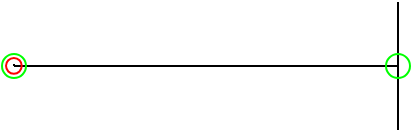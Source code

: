 <mxfile compressed="false" version="20.3.0" type="device">
  <diagram name="ND0031" id="QLoX_-TeRVzmtCT1B0h9">
    <mxGraphModel dx="189" dy="113" grid="1" gridSize="2" guides="1" tooltips="1" connect="1" arrows="1" fold="1" page="1" pageScale="1" pageWidth="1169" pageHeight="827" math="0" shadow="0">
      <root>
        <mxCell id="gaW19up7ZJIIjGlyos_E-0" />
        <object label="Symbol" Width="12" Height="4" UoM="mm" id="gaW19up7ZJIIjGlyos_E-124">
          <mxCell style="" parent="gaW19up7ZJIIjGlyos_E-0" />
        </object>
        <mxCell id="gaW19up7ZJIIjGlyos_E-126" value="" style="endArrow=none;html=1;rounded=0;" parent="gaW19up7ZJIIjGlyos_E-124" edge="1">
          <mxGeometry width="50" height="50" relative="1" as="geometry">
            <mxPoint x="448" y="224" as="sourcePoint" />
            <mxPoint x="448" y="160" as="targetPoint" />
          </mxGeometry>
        </mxCell>
        <mxCell id="fOm7b_rWqb0DYR7UxOsR-0" value="" style="endArrow=none;html=1;rounded=0;" parent="gaW19up7ZJIIjGlyos_E-124" edge="1">
          <mxGeometry width="50" height="50" relative="1" as="geometry">
            <mxPoint x="448" y="192" as="sourcePoint" />
            <mxPoint x="256" y="192" as="targetPoint" />
          </mxGeometry>
        </mxCell>
        <mxCell id="gaW19up7ZJIIjGlyos_E-128" value="Connection" style="" parent="gaW19up7ZJIIjGlyos_E-0" />
        <mxCell id="gaW19up7ZJIIjGlyos_E-129" value="" style="endArrow=none;html=1;rounded=0;startArrow=none;" parent="gaW19up7ZJIIjGlyos_E-128" source="gaW19up7ZJIIjGlyos_E-130" edge="1">
          <mxGeometry width="50" height="50" relative="1" as="geometry">
            <mxPoint x="400" y="191" as="sourcePoint" />
            <mxPoint x="256" y="191.0" as="targetPoint" />
          </mxGeometry>
        </mxCell>
        <object label="Connection" PipingConnector="Y" LabelConnector="N" SignalConnector="N" Direction="180" AuxiliaryConnector="N" id="gaW19up7ZJIIjGlyos_E-130">
          <mxCell style="vsdxID=1407;fillColor=none;gradientColor=none;shape=stencil(rVFbDsIgEDwNnyQU4glqvcfGblsilmZBS28vZGMsxg9j/JvZmX1kR5g2TLCg0CpE8hdcbR8nYY5CaztPSDZmJEwnTDt4wpH8be6ZL1CcBV39vUxI3KdKh1YbswPTEzuBzlmiVGmKau9zUKM+jlJJQrJBko8QrZ+rrQ5oRJnXyMHBWElhRVx25ebnw/5zVvPFWRm83jxY5zilvf4eSy5xpKZ7AA==);strokeColor=#00FF00;strokeWidth=1;points=[[0.5,0.5,0,0,0]];labelBackgroundColor=none;rounded=0;html=1;whiteSpace=wrap;aspect=fixed;noLabel=1;snapToPoint=1;container=0;fontSize=16;fontFamily=Helvetica;" parent="gaW19up7ZJIIjGlyos_E-128" vertex="1">
            <mxGeometry x="250" y="186" width="12" height="12" as="geometry" />
          </mxCell>
        </object>
        <object label="Connection" PipingConnector="Y" LabelConnector="N" SignalConnector="N" Direction="0" AuxiliaryConnector="N" id="gaW19up7ZJIIjGlyos_E-131">
          <mxCell style="vsdxID=1407;fillColor=none;gradientColor=none;shape=stencil(rVFbDsIgEDwNnyQU4glqvcfGblsilmZBS28vZGMsxg9j/JvZmX1kR5g2TLCg0CpE8hdcbR8nYY5CaztPSDZmJEwnTDt4wpH8be6ZL1CcBV39vUxI3KdKh1YbswPTEzuBzlmiVGmKau9zUKM+jlJJQrJBko8QrZ+rrQ5oRJnXyMHBWElhRVx25ebnw/5zVvPFWRm83jxY5zilvf4eSy5xpKZ7AA==);strokeColor=#00FF00;strokeWidth=1;points=[[0.5,0.5,0,0,0]];labelBackgroundColor=none;rounded=0;html=1;whiteSpace=wrap;aspect=fixed;noLabel=1;snapToPoint=1;container=0;fontSize=16;" parent="gaW19up7ZJIIjGlyos_E-128" vertex="1">
            <mxGeometry x="442" y="186" width="12" height="12" as="geometry" />
          </mxCell>
        </object>
        <mxCell id="gaW19up7ZJIIjGlyos_E-136" value="Label" style="locked=1;" parent="gaW19up7ZJIIjGlyos_E-0" />
        <mxCell id="gaW19up7ZJIIjGlyos_E-137" value="Origo" style="locked=1;" parent="gaW19up7ZJIIjGlyos_E-0" />
        <object label="origo" id="gaW19up7ZJIIjGlyos_E-138">
          <mxCell style="vsdxID=1407;fillColor=none;gradientColor=none;shape=stencil(rVFbDsIgEDwNnyQU4glqvcfGblsilmZBS28vZGMsxg9j/JvZmX1kR5g2TLCg0CpE8hdcbR8nYY5CaztPSDZmJEwnTDt4wpH8be6ZL1CcBV39vUxI3KdKh1YbswPTEzuBzlmiVGmKau9zUKM+jlJJQrJBko8QrZ+rrQ5oRJnXyMHBWElhRVx25ebnw/5zVvPFWRm83jxY5zilvf4eSy5xpKZ7AA==);strokeColor=#ff0000;strokeWidth=1;points=[[0.5,0.5,0,0,0]];labelBackgroundColor=none;rounded=0;html=1;whiteSpace=wrap;aspect=fixed;noLabel=1;snapToPoint=1;" parent="gaW19up7ZJIIjGlyos_E-137" vertex="1">
            <mxGeometry x="252" y="188" width="7.874" height="7.87" as="geometry" />
          </mxCell>
        </object>
      </root>
    </mxGraphModel>
  </diagram>
</mxfile>
